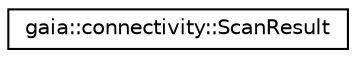 digraph G
{
  edge [fontname="Helvetica",fontsize="10",labelfontname="Helvetica",labelfontsize="10"];
  node [fontname="Helvetica",fontsize="10",shape=record];
  rankdir=LR;
  Node1 [label="gaia::connectivity::ScanResult",height=0.2,width=0.4,color="black", fillcolor="white", style="filled",URL="$dc/d0c/classgaia_1_1connectivity_1_1_scan_result.html",tooltip="Describes information about a detected access point."];
}
